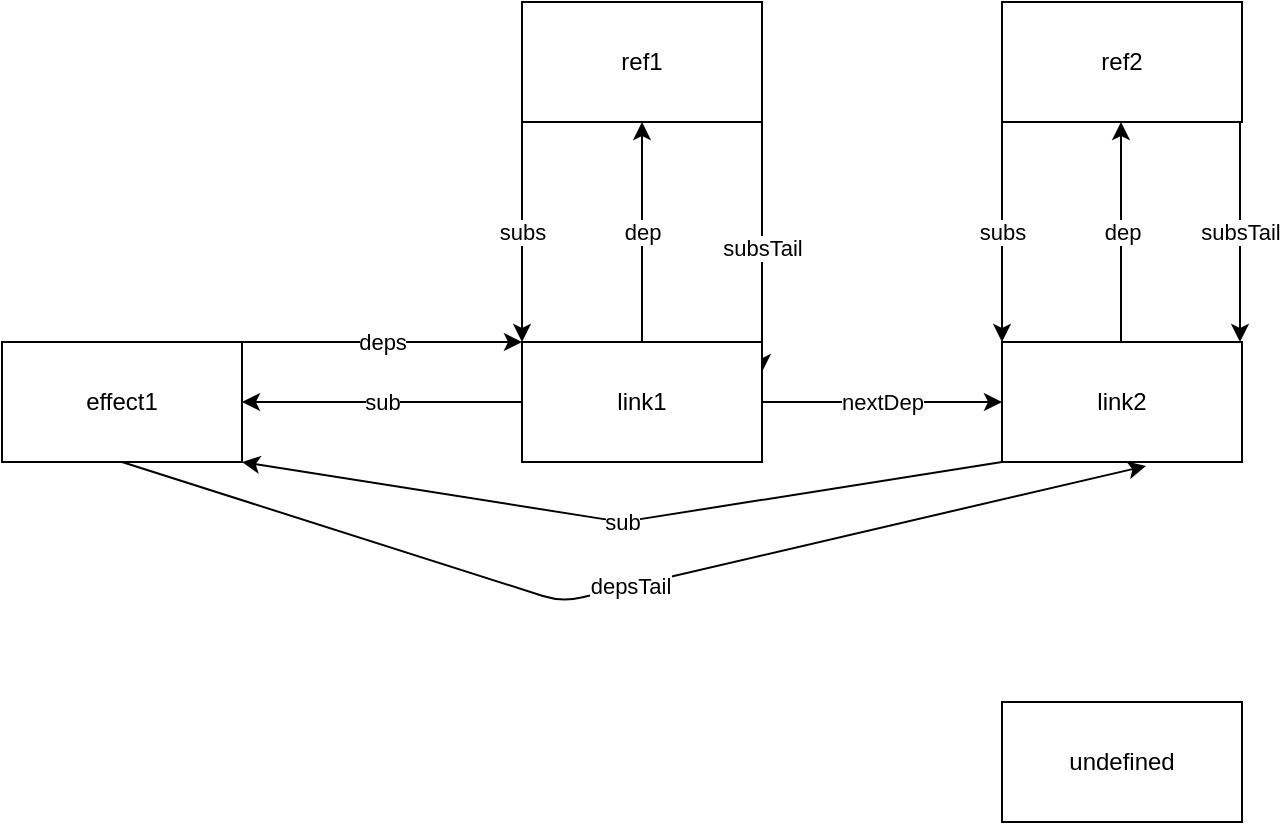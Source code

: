<mxfile>
    <diagram id="7DhRrLEBYsyayPfRsTi8" name="第 1 页">
        <mxGraphModel dx="649" dy="531" grid="1" gridSize="10" guides="1" tooltips="1" connect="1" arrows="1" fold="1" page="1" pageScale="1" pageWidth="827" pageHeight="1169" math="0" shadow="0">
            <root>
                <mxCell id="0"/>
                <mxCell id="1" parent="0"/>
                <mxCell id="12" value="subs" style="edgeStyle=none;html=1;exitX=0;exitY=1;exitDx=0;exitDy=0;entryX=0;entryY=0;entryDx=0;entryDy=0;" parent="1" source="9" target="10" edge="1">
                    <mxGeometry relative="1" as="geometry"/>
                </mxCell>
                <mxCell id="34" value="subsTail" style="edgeStyle=none;html=1;exitX=1;exitY=1;exitDx=0;exitDy=0;entryX=1;entryY=0.25;entryDx=0;entryDy=0;" edge="1" parent="1" source="9" target="10">
                    <mxGeometry relative="1" as="geometry"/>
                </mxCell>
                <mxCell id="9" value="ref1" style="whiteSpace=wrap;html=1;" parent="1" vertex="1">
                    <mxGeometry x="300" y="90" width="120" height="60" as="geometry"/>
                </mxCell>
                <mxCell id="14" value="sub" style="edgeStyle=none;html=1;entryX=1;entryY=0.5;entryDx=0;entryDy=0;" parent="1" source="10" target="11" edge="1">
                    <mxGeometry relative="1" as="geometry"/>
                </mxCell>
                <mxCell id="17" value="dep" style="edgeStyle=none;html=1;exitX=0.5;exitY=0;exitDx=0;exitDy=0;entryX=0.5;entryY=1;entryDx=0;entryDy=0;" parent="1" source="10" target="9" edge="1">
                    <mxGeometry relative="1" as="geometry">
                        <mxPoint as="offset"/>
                    </mxGeometry>
                </mxCell>
                <mxCell id="23" value="nextDep" style="edgeStyle=none;html=1;exitX=1;exitY=0.5;exitDx=0;exitDy=0;entryX=0;entryY=0.5;entryDx=0;entryDy=0;" parent="1" source="10" target="19" edge="1">
                    <mxGeometry relative="1" as="geometry"/>
                </mxCell>
                <mxCell id="10" value="&lt;div&gt;link1&lt;/div&gt;" style="whiteSpace=wrap;html=1;" parent="1" vertex="1">
                    <mxGeometry x="300" y="260" width="120" height="60" as="geometry"/>
                </mxCell>
                <mxCell id="35" value="depsTail" style="edgeStyle=none;html=1;exitX=0.5;exitY=1;exitDx=0;exitDy=0;entryX=0.6;entryY=1.033;entryDx=0;entryDy=0;entryPerimeter=0;" edge="1" parent="1" source="11" target="19">
                    <mxGeometry relative="1" as="geometry">
                        <Array as="points">
                            <mxPoint x="320" y="390"/>
                        </Array>
                    </mxGeometry>
                </mxCell>
                <mxCell id="11" value="effect1" style="whiteSpace=wrap;html=1;" parent="1" vertex="1">
                    <mxGeometry x="40" y="260" width="120" height="60" as="geometry"/>
                </mxCell>
                <mxCell id="15" value="deps" style="edgeStyle=none;html=1;exitX=1;exitY=0;exitDx=0;exitDy=0;" parent="1" source="11" edge="1">
                    <mxGeometry relative="1" as="geometry">
                        <mxPoint x="300" y="260" as="targetPoint"/>
                    </mxGeometry>
                </mxCell>
                <mxCell id="18" value="ref2" style="whiteSpace=wrap;html=1;" parent="1" vertex="1">
                    <mxGeometry x="540" y="90" width="120" height="60" as="geometry"/>
                </mxCell>
                <mxCell id="36" value="sub" style="edgeStyle=none;html=1;exitX=0;exitY=1;exitDx=0;exitDy=0;entryX=1;entryY=1;entryDx=0;entryDy=0;" edge="1" parent="1" source="19" target="11">
                    <mxGeometry relative="1" as="geometry">
                        <Array as="points">
                            <mxPoint x="350" y="350"/>
                        </Array>
                    </mxGeometry>
                </mxCell>
                <mxCell id="19" value="link2" style="whiteSpace=wrap;html=1;" parent="1" vertex="1">
                    <mxGeometry x="540" y="260" width="120" height="60" as="geometry"/>
                </mxCell>
                <mxCell id="20" value="subs" style="edgeStyle=none;html=1;exitX=0;exitY=1;exitDx=0;exitDy=0;entryX=0;entryY=0;entryDx=0;entryDy=0;" parent="1" edge="1">
                    <mxGeometry relative="1" as="geometry">
                        <mxPoint x="540" y="150" as="sourcePoint"/>
                        <mxPoint x="540" y="260" as="targetPoint"/>
                    </mxGeometry>
                </mxCell>
                <mxCell id="21" value="subsTail" style="edgeStyle=none;html=1;exitX=1;exitY=1;exitDx=0;exitDy=0;entryX=1;entryY=0;entryDx=0;entryDy=0;" parent="1" edge="1">
                    <mxGeometry relative="1" as="geometry">
                        <mxPoint x="659" y="150" as="sourcePoint"/>
                        <mxPoint x="659" y="260" as="targetPoint"/>
                    </mxGeometry>
                </mxCell>
                <mxCell id="22" value="dep" style="edgeStyle=none;html=1;exitX=0.5;exitY=0;exitDx=0;exitDy=0;entryX=0.5;entryY=1;entryDx=0;entryDy=0;" parent="1" edge="1">
                    <mxGeometry relative="1" as="geometry">
                        <mxPoint x="599.5" y="260" as="sourcePoint"/>
                        <mxPoint x="599.5" y="150" as="targetPoint"/>
                        <mxPoint as="offset"/>
                    </mxGeometry>
                </mxCell>
                <mxCell id="26" value="undefined" style="whiteSpace=wrap;html=1;" parent="1" vertex="1">
                    <mxGeometry x="540" y="440" width="120" height="60" as="geometry"/>
                </mxCell>
            </root>
        </mxGraphModel>
    </diagram>
</mxfile>